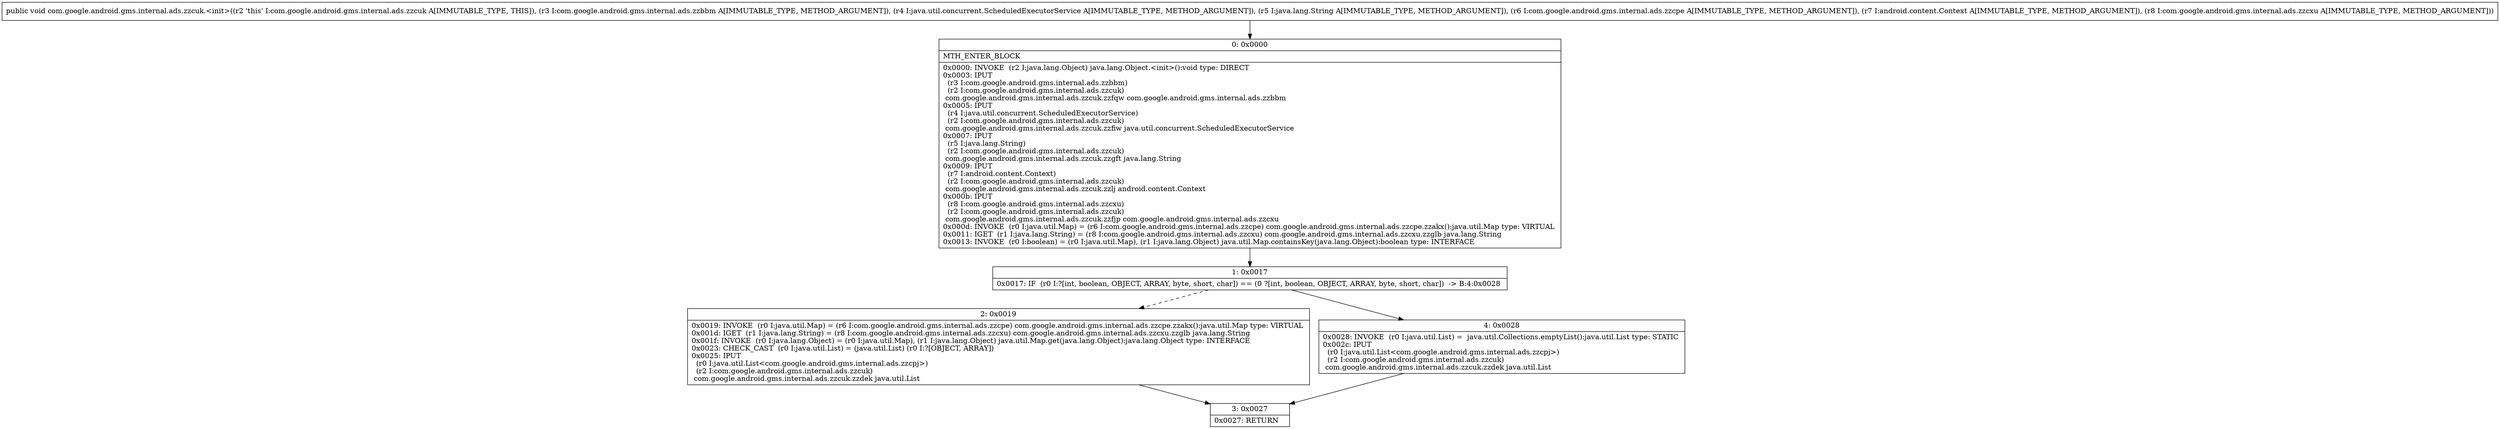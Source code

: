 digraph "CFG forcom.google.android.gms.internal.ads.zzcuk.\<init\>(Lcom\/google\/android\/gms\/internal\/ads\/zzbbm;Ljava\/util\/concurrent\/ScheduledExecutorService;Ljava\/lang\/String;Lcom\/google\/android\/gms\/internal\/ads\/zzcpe;Landroid\/content\/Context;Lcom\/google\/android\/gms\/internal\/ads\/zzcxu;)V" {
Node_0 [shape=record,label="{0\:\ 0x0000|MTH_ENTER_BLOCK\l|0x0000: INVOKE  (r2 I:java.lang.Object) java.lang.Object.\<init\>():void type: DIRECT \l0x0003: IPUT  \l  (r3 I:com.google.android.gms.internal.ads.zzbbm)\l  (r2 I:com.google.android.gms.internal.ads.zzcuk)\l com.google.android.gms.internal.ads.zzcuk.zzfqw com.google.android.gms.internal.ads.zzbbm \l0x0005: IPUT  \l  (r4 I:java.util.concurrent.ScheduledExecutorService)\l  (r2 I:com.google.android.gms.internal.ads.zzcuk)\l com.google.android.gms.internal.ads.zzcuk.zzfiw java.util.concurrent.ScheduledExecutorService \l0x0007: IPUT  \l  (r5 I:java.lang.String)\l  (r2 I:com.google.android.gms.internal.ads.zzcuk)\l com.google.android.gms.internal.ads.zzcuk.zzgft java.lang.String \l0x0009: IPUT  \l  (r7 I:android.content.Context)\l  (r2 I:com.google.android.gms.internal.ads.zzcuk)\l com.google.android.gms.internal.ads.zzcuk.zzlj android.content.Context \l0x000b: IPUT  \l  (r8 I:com.google.android.gms.internal.ads.zzcxu)\l  (r2 I:com.google.android.gms.internal.ads.zzcuk)\l com.google.android.gms.internal.ads.zzcuk.zzfjp com.google.android.gms.internal.ads.zzcxu \l0x000d: INVOKE  (r0 I:java.util.Map) = (r6 I:com.google.android.gms.internal.ads.zzcpe) com.google.android.gms.internal.ads.zzcpe.zzakx():java.util.Map type: VIRTUAL \l0x0011: IGET  (r1 I:java.lang.String) = (r8 I:com.google.android.gms.internal.ads.zzcxu) com.google.android.gms.internal.ads.zzcxu.zzglb java.lang.String \l0x0013: INVOKE  (r0 I:boolean) = (r0 I:java.util.Map), (r1 I:java.lang.Object) java.util.Map.containsKey(java.lang.Object):boolean type: INTERFACE \l}"];
Node_1 [shape=record,label="{1\:\ 0x0017|0x0017: IF  (r0 I:?[int, boolean, OBJECT, ARRAY, byte, short, char]) == (0 ?[int, boolean, OBJECT, ARRAY, byte, short, char])  \-\> B:4:0x0028 \l}"];
Node_2 [shape=record,label="{2\:\ 0x0019|0x0019: INVOKE  (r0 I:java.util.Map) = (r6 I:com.google.android.gms.internal.ads.zzcpe) com.google.android.gms.internal.ads.zzcpe.zzakx():java.util.Map type: VIRTUAL \l0x001d: IGET  (r1 I:java.lang.String) = (r8 I:com.google.android.gms.internal.ads.zzcxu) com.google.android.gms.internal.ads.zzcxu.zzglb java.lang.String \l0x001f: INVOKE  (r0 I:java.lang.Object) = (r0 I:java.util.Map), (r1 I:java.lang.Object) java.util.Map.get(java.lang.Object):java.lang.Object type: INTERFACE \l0x0023: CHECK_CAST  (r0 I:java.util.List) = (java.util.List) (r0 I:?[OBJECT, ARRAY]) \l0x0025: IPUT  \l  (r0 I:java.util.List\<com.google.android.gms.internal.ads.zzcpj\>)\l  (r2 I:com.google.android.gms.internal.ads.zzcuk)\l com.google.android.gms.internal.ads.zzcuk.zzdek java.util.List \l}"];
Node_3 [shape=record,label="{3\:\ 0x0027|0x0027: RETURN   \l}"];
Node_4 [shape=record,label="{4\:\ 0x0028|0x0028: INVOKE  (r0 I:java.util.List) =  java.util.Collections.emptyList():java.util.List type: STATIC \l0x002c: IPUT  \l  (r0 I:java.util.List\<com.google.android.gms.internal.ads.zzcpj\>)\l  (r2 I:com.google.android.gms.internal.ads.zzcuk)\l com.google.android.gms.internal.ads.zzcuk.zzdek java.util.List \l}"];
MethodNode[shape=record,label="{public void com.google.android.gms.internal.ads.zzcuk.\<init\>((r2 'this' I:com.google.android.gms.internal.ads.zzcuk A[IMMUTABLE_TYPE, THIS]), (r3 I:com.google.android.gms.internal.ads.zzbbm A[IMMUTABLE_TYPE, METHOD_ARGUMENT]), (r4 I:java.util.concurrent.ScheduledExecutorService A[IMMUTABLE_TYPE, METHOD_ARGUMENT]), (r5 I:java.lang.String A[IMMUTABLE_TYPE, METHOD_ARGUMENT]), (r6 I:com.google.android.gms.internal.ads.zzcpe A[IMMUTABLE_TYPE, METHOD_ARGUMENT]), (r7 I:android.content.Context A[IMMUTABLE_TYPE, METHOD_ARGUMENT]), (r8 I:com.google.android.gms.internal.ads.zzcxu A[IMMUTABLE_TYPE, METHOD_ARGUMENT])) }"];
MethodNode -> Node_0;
Node_0 -> Node_1;
Node_1 -> Node_2[style=dashed];
Node_1 -> Node_4;
Node_2 -> Node_3;
Node_4 -> Node_3;
}

